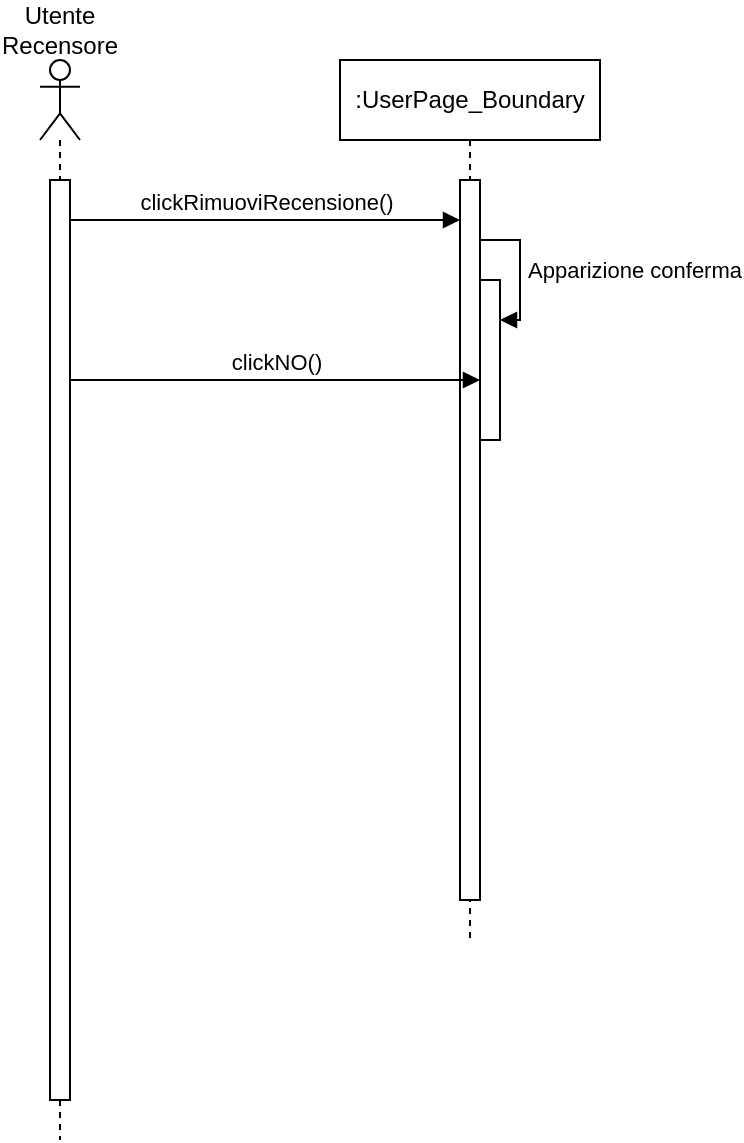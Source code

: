 <mxfile version="25.0.2">
  <diagram name="Page-1" id="2YBvvXClWsGukQMizWep">
    <mxGraphModel dx="862" dy="426" grid="1" gridSize="10" guides="1" tooltips="1" connect="1" arrows="1" fold="1" page="1" pageScale="1" pageWidth="850" pageHeight="1100" math="0" shadow="0">
      <root>
        <mxCell id="0" />
        <mxCell id="1" parent="0" />
        <mxCell id="6Ibd24JiKviu1phvxF_8-1" value="" style="shape=umlLifeline;perimeter=lifelinePerimeter;whiteSpace=wrap;html=1;container=1;dropTarget=0;collapsible=0;recursiveResize=0;outlineConnect=0;portConstraint=eastwest;newEdgeStyle={&quot;curved&quot;:0,&quot;rounded&quot;:0};participant=umlActor;" vertex="1" parent="1">
          <mxGeometry x="40" y="40" width="20" height="540" as="geometry" />
        </mxCell>
        <mxCell id="6Ibd24JiKviu1phvxF_8-2" value="" style="html=1;points=[[0,0,0,0,5],[0,1,0,0,-5],[1,0,0,0,5],[1,1,0,0,-5]];perimeter=orthogonalPerimeter;outlineConnect=0;targetShapes=umlLifeline;portConstraint=eastwest;newEdgeStyle={&quot;curved&quot;:0,&quot;rounded&quot;:0};" vertex="1" parent="6Ibd24JiKviu1phvxF_8-1">
          <mxGeometry x="5" y="60" width="10" height="460" as="geometry" />
        </mxCell>
        <mxCell id="6Ibd24JiKviu1phvxF_8-3" value="Utente Recensore" style="text;html=1;align=center;verticalAlign=middle;whiteSpace=wrap;rounded=0;" vertex="1" parent="1">
          <mxGeometry x="20" y="10" width="60" height="30" as="geometry" />
        </mxCell>
        <mxCell id="6Ibd24JiKviu1phvxF_8-4" value=":UserPage_Boundary" style="shape=umlLifeline;perimeter=lifelinePerimeter;whiteSpace=wrap;html=1;container=1;dropTarget=0;collapsible=0;recursiveResize=0;outlineConnect=0;portConstraint=eastwest;newEdgeStyle={&quot;curved&quot;:0,&quot;rounded&quot;:0};" vertex="1" parent="1">
          <mxGeometry x="190" y="40" width="130" height="440" as="geometry" />
        </mxCell>
        <mxCell id="6Ibd24JiKviu1phvxF_8-5" value="" style="html=1;points=[[0,0,0,0,5],[0,1,0,0,-5],[1,0,0,0,5],[1,1,0,0,-5]];perimeter=orthogonalPerimeter;outlineConnect=0;targetShapes=umlLifeline;portConstraint=eastwest;newEdgeStyle={&quot;curved&quot;:0,&quot;rounded&quot;:0};" vertex="1" parent="6Ibd24JiKviu1phvxF_8-4">
          <mxGeometry x="60" y="60" width="10" height="360" as="geometry" />
        </mxCell>
        <mxCell id="6Ibd24JiKviu1phvxF_8-6" value="" style="html=1;points=[[0,0,0,0,5],[0,1,0,0,-5],[1,0,0,0,5],[1,1,0,0,-5]];perimeter=orthogonalPerimeter;outlineConnect=0;targetShapes=umlLifeline;portConstraint=eastwest;newEdgeStyle={&quot;curved&quot;:0,&quot;rounded&quot;:0};" vertex="1" parent="6Ibd24JiKviu1phvxF_8-4">
          <mxGeometry x="70" y="110" width="10" height="80" as="geometry" />
        </mxCell>
        <mxCell id="6Ibd24JiKviu1phvxF_8-7" value="Apparizione conferma" style="html=1;align=left;spacingLeft=2;endArrow=block;rounded=0;edgeStyle=orthogonalEdgeStyle;curved=0;rounded=0;" edge="1" parent="6Ibd24JiKviu1phvxF_8-4" source="6Ibd24JiKviu1phvxF_8-5" target="6Ibd24JiKviu1phvxF_8-6">
          <mxGeometry relative="1" as="geometry">
            <mxPoint x="60" y="90" as="sourcePoint" />
            <Array as="points">
              <mxPoint x="90" y="90" />
              <mxPoint x="90" y="130" />
            </Array>
          </mxGeometry>
        </mxCell>
        <mxCell id="6Ibd24JiKviu1phvxF_8-9" value="clickRimuoviRecensione()" style="html=1;verticalAlign=bottom;endArrow=block;curved=0;rounded=0;" edge="1" parent="1" target="6Ibd24JiKviu1phvxF_8-5">
          <mxGeometry width="80" relative="1" as="geometry">
            <mxPoint x="55" y="120" as="sourcePoint" />
            <mxPoint x="185" y="120" as="targetPoint" />
          </mxGeometry>
        </mxCell>
        <mxCell id="6Ibd24JiKviu1phvxF_8-14" value="clickNO()" style="html=1;verticalAlign=bottom;endArrow=block;curved=0;rounded=0;" edge="1" parent="1" source="6Ibd24JiKviu1phvxF_8-2" target="6Ibd24JiKviu1phvxF_8-6">
          <mxGeometry width="80" relative="1" as="geometry">
            <mxPoint x="50" y="200" as="sourcePoint" />
            <mxPoint x="255" y="200" as="targetPoint" />
            <Array as="points">
              <mxPoint x="195" y="200" />
            </Array>
          </mxGeometry>
        </mxCell>
      </root>
    </mxGraphModel>
  </diagram>
</mxfile>
